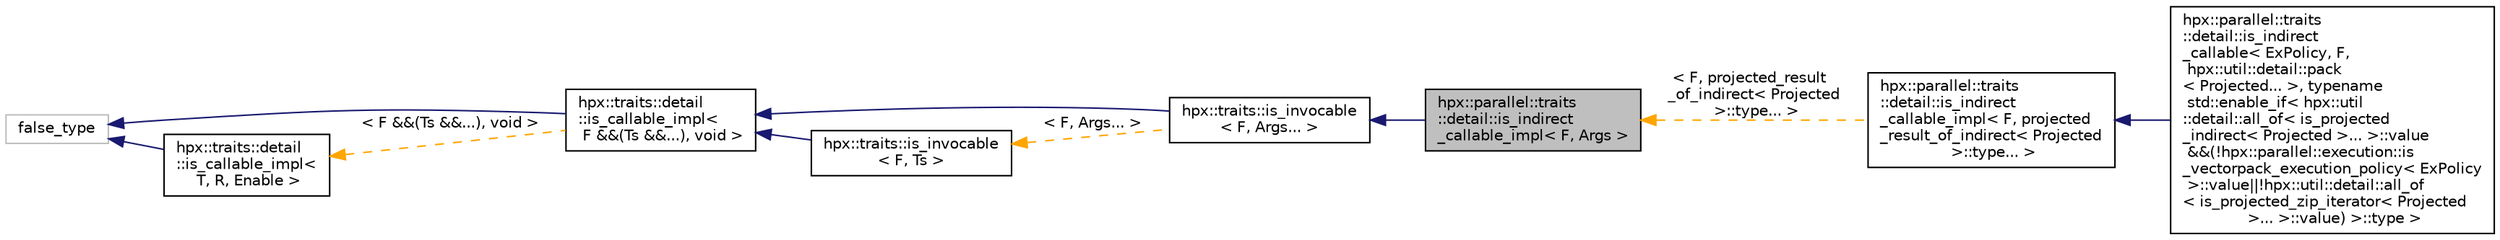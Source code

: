 digraph "hpx::parallel::traits::detail::is_indirect_callable_impl&lt; F, Args &gt;"
{
  edge [fontname="Helvetica",fontsize="10",labelfontname="Helvetica",labelfontsize="10"];
  node [fontname="Helvetica",fontsize="10",shape=record];
  rankdir="LR";
  Node0 [label="hpx::parallel::traits\l::detail::is_indirect\l_callable_impl\< F, Args \>",height=0.2,width=0.4,color="black", fillcolor="grey75", style="filled", fontcolor="black"];
  Node1 -> Node0 [dir="back",color="midnightblue",fontsize="10",style="solid",fontname="Helvetica"];
  Node1 [label="hpx::traits::is_invocable\l\< F, Args... \>",height=0.2,width=0.4,color="black", fillcolor="white", style="filled",URL="$d1/d49/structhpx_1_1traits_1_1is__invocable.html"];
  Node2 -> Node1 [dir="back",color="midnightblue",fontsize="10",style="solid",fontname="Helvetica"];
  Node2 [label="hpx::traits::detail\l::is_callable_impl\<\l F &&(Ts &&...), void \>",height=0.2,width=0.4,color="black", fillcolor="white", style="filled",URL="$d2/d40/structhpx_1_1traits_1_1detail_1_1is__callable__impl.html"];
  Node3 -> Node2 [dir="back",color="midnightblue",fontsize="10",style="solid",fontname="Helvetica"];
  Node3 [label="false_type",height=0.2,width=0.4,color="grey75", fillcolor="white", style="filled"];
  Node4 -> Node2 [dir="back",color="orange",fontsize="10",style="dashed",label=" \< F &&(Ts &&...), void \>" ,fontname="Helvetica"];
  Node4 [label="hpx::traits::detail\l::is_callable_impl\<\l T, R, Enable \>",height=0.2,width=0.4,color="black", fillcolor="white", style="filled",URL="$d2/d40/structhpx_1_1traits_1_1detail_1_1is__callable__impl.html"];
  Node3 -> Node4 [dir="back",color="midnightblue",fontsize="10",style="solid",fontname="Helvetica"];
  Node5 -> Node1 [dir="back",color="orange",fontsize="10",style="dashed",label=" \< F, Args... \>" ,fontname="Helvetica"];
  Node5 [label="hpx::traits::is_invocable\l\< F, Ts \>",height=0.2,width=0.4,color="black", fillcolor="white", style="filled",URL="$d1/d49/structhpx_1_1traits_1_1is__invocable.html"];
  Node2 -> Node5 [dir="back",color="midnightblue",fontsize="10",style="solid",fontname="Helvetica"];
  Node0 -> Node6 [dir="back",color="orange",fontsize="10",style="dashed",label=" \< F, projected_result\l_of_indirect\< Projected\l \>::type... \>" ,fontname="Helvetica"];
  Node6 [label="hpx::parallel::traits\l::detail::is_indirect\l_callable_impl\< F, projected\l_result_of_indirect\< Projected\l \>::type... \>",height=0.2,width=0.4,color="black", fillcolor="white", style="filled",URL="$d0/d45/structhpx_1_1parallel_1_1traits_1_1detail_1_1is__indirect__callable__impl.html"];
  Node6 -> Node7 [dir="back",color="midnightblue",fontsize="10",style="solid",fontname="Helvetica"];
  Node7 [label="hpx::parallel::traits\l::detail::is_indirect\l_callable\< ExPolicy, F,\l hpx::util::detail::pack\l\< Projected... \>, typename\l std::enable_if\< hpx::util\l::detail::all_of\< is_projected\l_indirect\< Projected \>... \>::value\l &&(!hpx::parallel::execution::is\l_vectorpack_execution_policy\< ExPolicy\l \>::value\|\|!hpx::util::detail::all_of\l\< is_projected_zip_iterator\< Projected\l \>... \>::value) \>::type \>",height=0.2,width=0.4,color="black", fillcolor="white", style="filled",URL="$d4/d83/structhpx_1_1parallel_1_1traits_1_1detail_1_1is__indirect__callable_3_01_ex_policy_00_01_f_00_019e7b55b3a3c444d4e3e9feadbfd291f7.html"];
}
